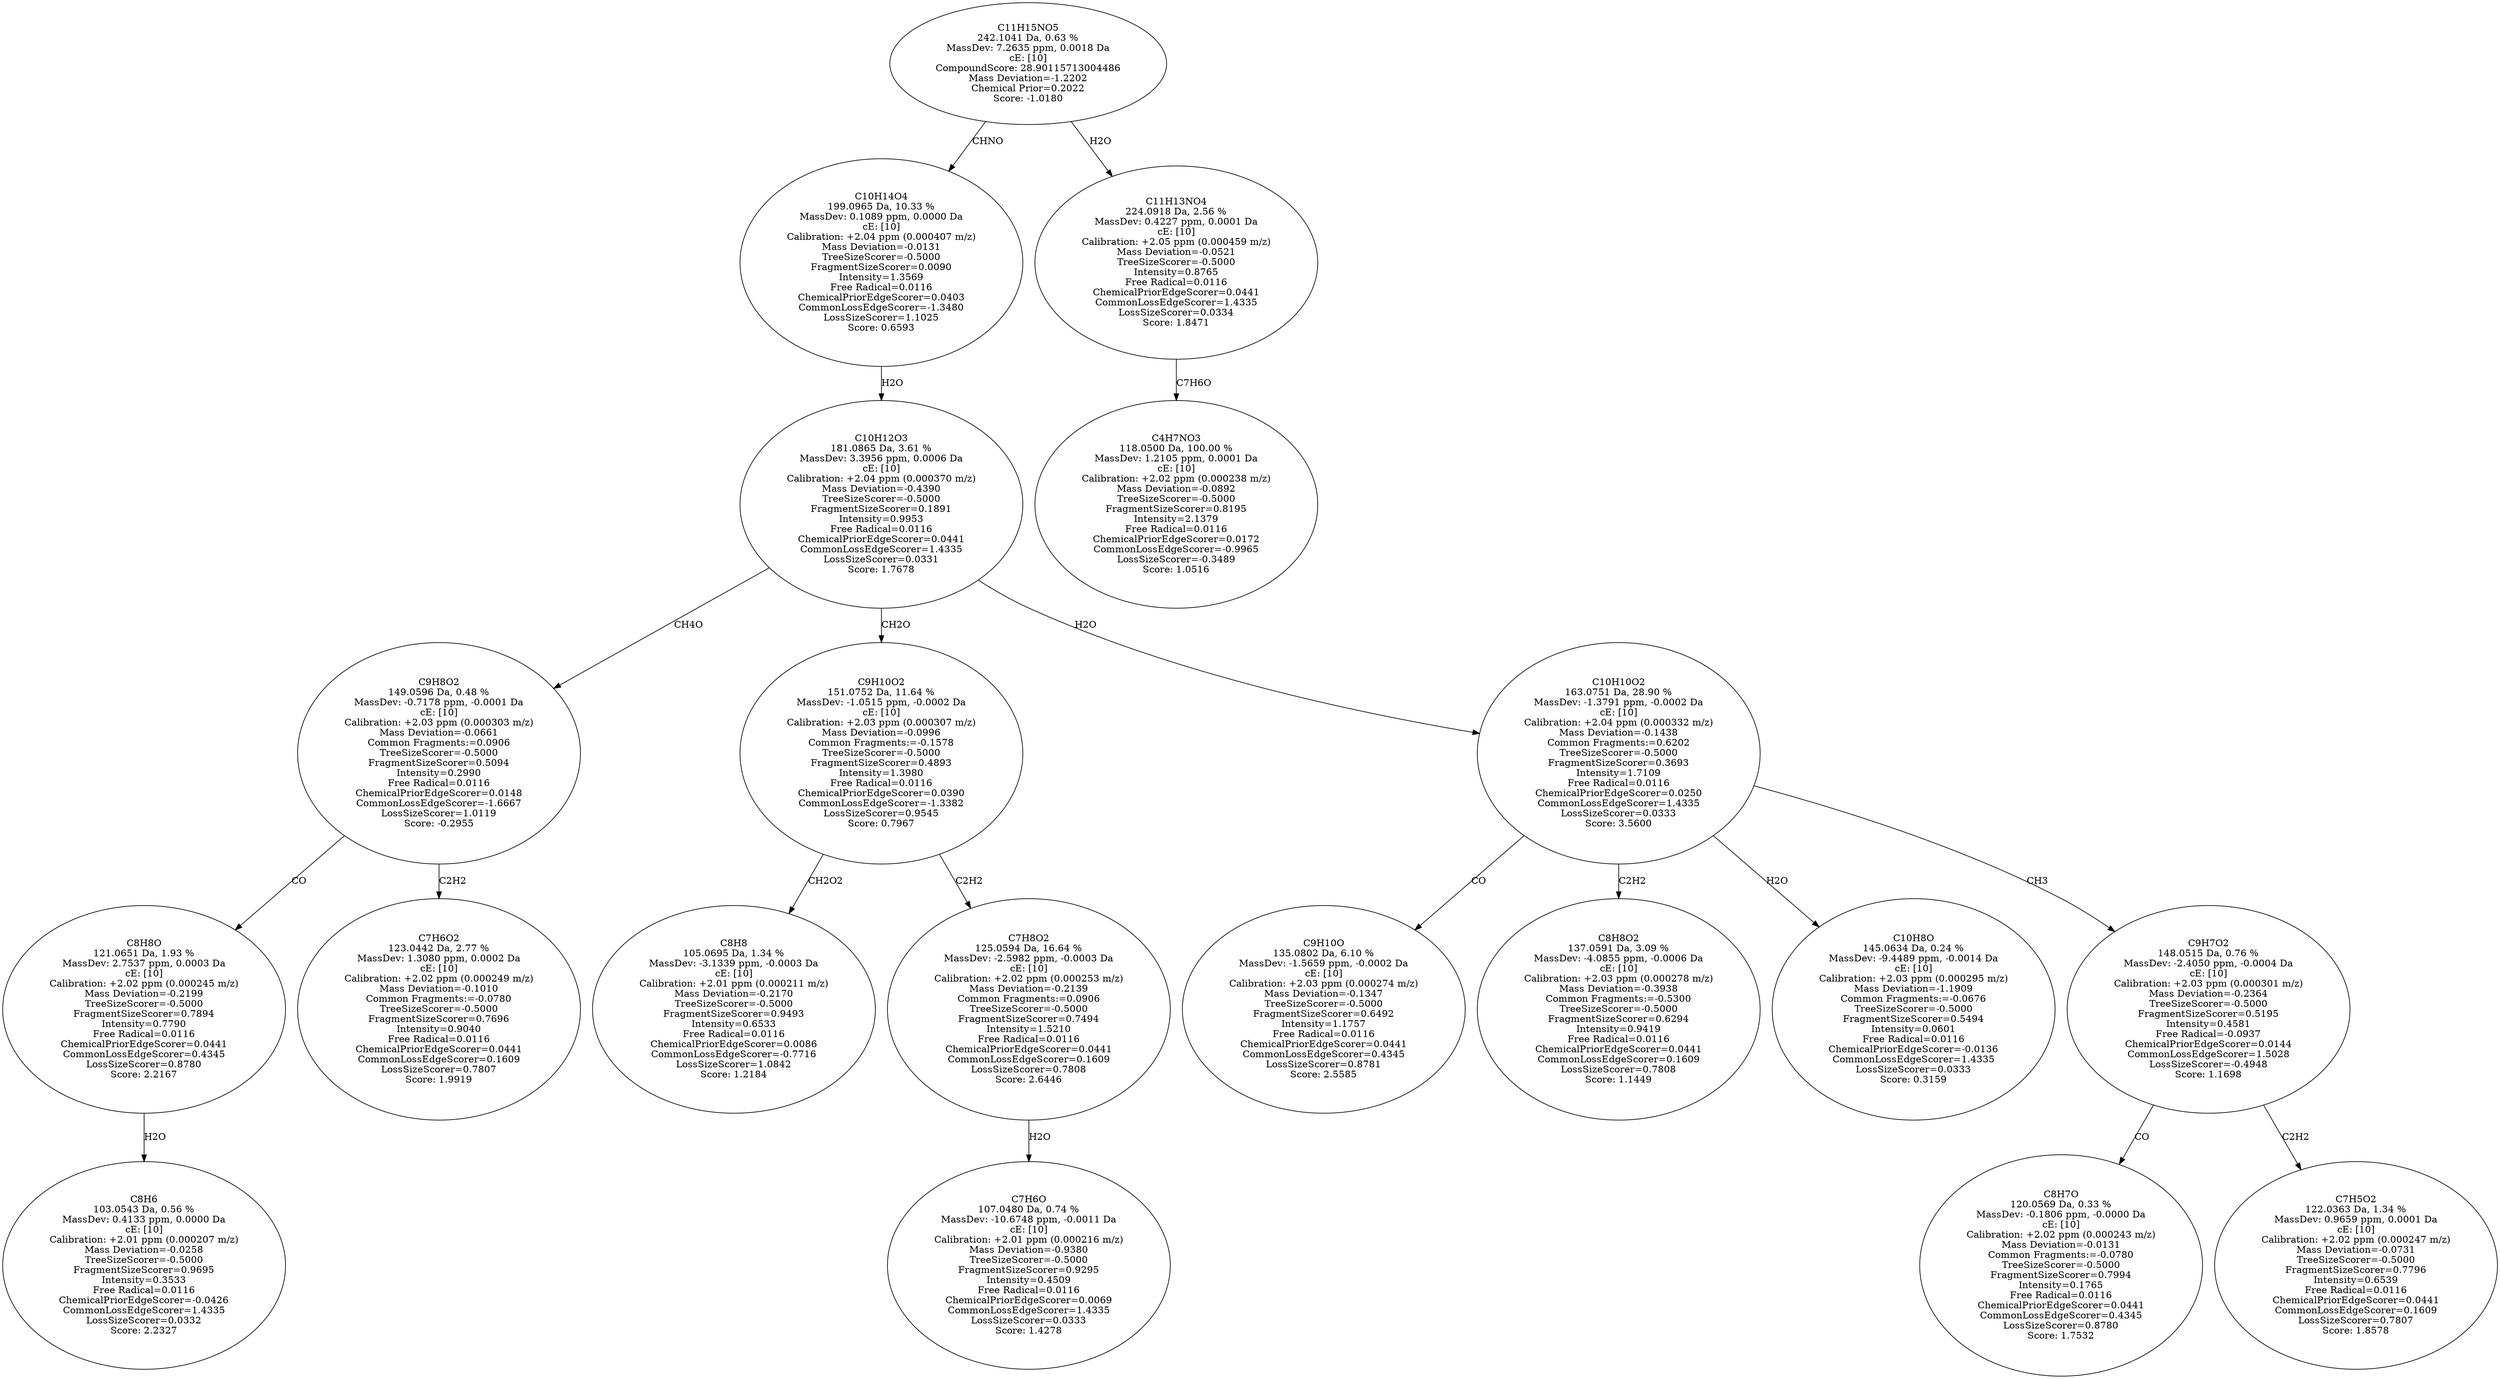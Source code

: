 strict digraph {
v1 [label="C8H6\n103.0543 Da, 0.56 %\nMassDev: 0.4133 ppm, 0.0000 Da\ncE: [10]\nCalibration: +2.01 ppm (0.000207 m/z)\nMass Deviation=-0.0258\nTreeSizeScorer=-0.5000\nFragmentSizeScorer=0.9695\nIntensity=0.3533\nFree Radical=0.0116\nChemicalPriorEdgeScorer=-0.0426\nCommonLossEdgeScorer=1.4335\nLossSizeScorer=0.0332\nScore: 2.2327"];
v2 [label="C8H8O\n121.0651 Da, 1.93 %\nMassDev: 2.7537 ppm, 0.0003 Da\ncE: [10]\nCalibration: +2.02 ppm (0.000245 m/z)\nMass Deviation=-0.2199\nTreeSizeScorer=-0.5000\nFragmentSizeScorer=0.7894\nIntensity=0.7790\nFree Radical=0.0116\nChemicalPriorEdgeScorer=0.0441\nCommonLossEdgeScorer=0.4345\nLossSizeScorer=0.8780\nScore: 2.2167"];
v3 [label="C7H6O2\n123.0442 Da, 2.77 %\nMassDev: 1.3080 ppm, 0.0002 Da\ncE: [10]\nCalibration: +2.02 ppm (0.000249 m/z)\nMass Deviation=-0.1010\nCommon Fragments:=-0.0780\nTreeSizeScorer=-0.5000\nFragmentSizeScorer=0.7696\nIntensity=0.9040\nFree Radical=0.0116\nChemicalPriorEdgeScorer=0.0441\nCommonLossEdgeScorer=0.1609\nLossSizeScorer=0.7807\nScore: 1.9919"];
v4 [label="C9H8O2\n149.0596 Da, 0.48 %\nMassDev: -0.7178 ppm, -0.0001 Da\ncE: [10]\nCalibration: +2.03 ppm (0.000303 m/z)\nMass Deviation=-0.0661\nCommon Fragments:=0.0906\nTreeSizeScorer=-0.5000\nFragmentSizeScorer=0.5094\nIntensity=0.2990\nFree Radical=0.0116\nChemicalPriorEdgeScorer=0.0148\nCommonLossEdgeScorer=-1.6667\nLossSizeScorer=1.0119\nScore: -0.2955"];
v5 [label="C8H8\n105.0695 Da, 1.34 %\nMassDev: -3.1339 ppm, -0.0003 Da\ncE: [10]\nCalibration: +2.01 ppm (0.000211 m/z)\nMass Deviation=-0.2170\nTreeSizeScorer=-0.5000\nFragmentSizeScorer=0.9493\nIntensity=0.6533\nFree Radical=0.0116\nChemicalPriorEdgeScorer=0.0086\nCommonLossEdgeScorer=-0.7716\nLossSizeScorer=1.0842\nScore: 1.2184"];
v6 [label="C7H6O\n107.0480 Da, 0.74 %\nMassDev: -10.6748 ppm, -0.0011 Da\ncE: [10]\nCalibration: +2.01 ppm (0.000216 m/z)\nMass Deviation=-0.9380\nTreeSizeScorer=-0.5000\nFragmentSizeScorer=0.9295\nIntensity=0.4509\nFree Radical=0.0116\nChemicalPriorEdgeScorer=0.0069\nCommonLossEdgeScorer=1.4335\nLossSizeScorer=0.0333\nScore: 1.4278"];
v7 [label="C7H8O2\n125.0594 Da, 16.64 %\nMassDev: -2.5982 ppm, -0.0003 Da\ncE: [10]\nCalibration: +2.02 ppm (0.000253 m/z)\nMass Deviation=-0.2139\nCommon Fragments:=0.0906\nTreeSizeScorer=-0.5000\nFragmentSizeScorer=0.7494\nIntensity=1.5210\nFree Radical=0.0116\nChemicalPriorEdgeScorer=0.0441\nCommonLossEdgeScorer=0.1609\nLossSizeScorer=0.7808\nScore: 2.6446"];
v8 [label="C9H10O2\n151.0752 Da, 11.64 %\nMassDev: -1.0515 ppm, -0.0002 Da\ncE: [10]\nCalibration: +2.03 ppm (0.000307 m/z)\nMass Deviation=-0.0996\nCommon Fragments:=-0.1578\nTreeSizeScorer=-0.5000\nFragmentSizeScorer=0.4893\nIntensity=1.3980\nFree Radical=0.0116\nChemicalPriorEdgeScorer=0.0390\nCommonLossEdgeScorer=-1.3382\nLossSizeScorer=0.9545\nScore: 0.7967"];
v9 [label="C9H10O\n135.0802 Da, 6.10 %\nMassDev: -1.5659 ppm, -0.0002 Da\ncE: [10]\nCalibration: +2.03 ppm (0.000274 m/z)\nMass Deviation=-0.1347\nTreeSizeScorer=-0.5000\nFragmentSizeScorer=0.6492\nIntensity=1.1757\nFree Radical=0.0116\nChemicalPriorEdgeScorer=0.0441\nCommonLossEdgeScorer=0.4345\nLossSizeScorer=0.8781\nScore: 2.5585"];
v10 [label="C8H8O2\n137.0591 Da, 3.09 %\nMassDev: -4.0855 ppm, -0.0006 Da\ncE: [10]\nCalibration: +2.03 ppm (0.000278 m/z)\nMass Deviation=-0.3938\nCommon Fragments:=-0.5300\nTreeSizeScorer=-0.5000\nFragmentSizeScorer=0.6294\nIntensity=0.9419\nFree Radical=0.0116\nChemicalPriorEdgeScorer=0.0441\nCommonLossEdgeScorer=0.1609\nLossSizeScorer=0.7808\nScore: 1.1449"];
v11 [label="C10H8O\n145.0634 Da, 0.24 %\nMassDev: -9.4489 ppm, -0.0014 Da\ncE: [10]\nCalibration: +2.03 ppm (0.000295 m/z)\nMass Deviation=-1.1909\nCommon Fragments:=-0.0676\nTreeSizeScorer=-0.5000\nFragmentSizeScorer=0.5494\nIntensity=0.0601\nFree Radical=0.0116\nChemicalPriorEdgeScorer=-0.0136\nCommonLossEdgeScorer=1.4335\nLossSizeScorer=0.0333\nScore: 0.3159"];
v12 [label="C8H7O\n120.0569 Da, 0.33 %\nMassDev: -0.1806 ppm, -0.0000 Da\ncE: [10]\nCalibration: +2.02 ppm (0.000243 m/z)\nMass Deviation=-0.0131\nCommon Fragments:=-0.0780\nTreeSizeScorer=-0.5000\nFragmentSizeScorer=0.7994\nIntensity=0.1765\nFree Radical=0.0116\nChemicalPriorEdgeScorer=0.0441\nCommonLossEdgeScorer=0.4345\nLossSizeScorer=0.8780\nScore: 1.7532"];
v13 [label="C7H5O2\n122.0363 Da, 1.34 %\nMassDev: 0.9659 ppm, 0.0001 Da\ncE: [10]\nCalibration: +2.02 ppm (0.000247 m/z)\nMass Deviation=-0.0731\nTreeSizeScorer=-0.5000\nFragmentSizeScorer=0.7796\nIntensity=0.6539\nFree Radical=0.0116\nChemicalPriorEdgeScorer=0.0441\nCommonLossEdgeScorer=0.1609\nLossSizeScorer=0.7807\nScore: 1.8578"];
v14 [label="C9H7O2\n148.0515 Da, 0.76 %\nMassDev: -2.4050 ppm, -0.0004 Da\ncE: [10]\nCalibration: +2.03 ppm (0.000301 m/z)\nMass Deviation=-0.2364\nTreeSizeScorer=-0.5000\nFragmentSizeScorer=0.5195\nIntensity=0.4581\nFree Radical=-0.0937\nChemicalPriorEdgeScorer=0.0144\nCommonLossEdgeScorer=1.5028\nLossSizeScorer=-0.4948\nScore: 1.1698"];
v15 [label="C10H10O2\n163.0751 Da, 28.90 %\nMassDev: -1.3791 ppm, -0.0002 Da\ncE: [10]\nCalibration: +2.04 ppm (0.000332 m/z)\nMass Deviation=-0.1438\nCommon Fragments:=0.6202\nTreeSizeScorer=-0.5000\nFragmentSizeScorer=0.3693\nIntensity=1.7109\nFree Radical=0.0116\nChemicalPriorEdgeScorer=0.0250\nCommonLossEdgeScorer=1.4335\nLossSizeScorer=0.0333\nScore: 3.5600"];
v16 [label="C10H12O3\n181.0865 Da, 3.61 %\nMassDev: 3.3956 ppm, 0.0006 Da\ncE: [10]\nCalibration: +2.04 ppm (0.000370 m/z)\nMass Deviation=-0.4390\nTreeSizeScorer=-0.5000\nFragmentSizeScorer=0.1891\nIntensity=0.9953\nFree Radical=0.0116\nChemicalPriorEdgeScorer=0.0441\nCommonLossEdgeScorer=1.4335\nLossSizeScorer=0.0331\nScore: 1.7678"];
v17 [label="C10H14O4\n199.0965 Da, 10.33 %\nMassDev: 0.1089 ppm, 0.0000 Da\ncE: [10]\nCalibration: +2.04 ppm (0.000407 m/z)\nMass Deviation=-0.0131\nTreeSizeScorer=-0.5000\nFragmentSizeScorer=0.0090\nIntensity=1.3569\nFree Radical=0.0116\nChemicalPriorEdgeScorer=0.0403\nCommonLossEdgeScorer=-1.3480\nLossSizeScorer=1.1025\nScore: 0.6593"];
v18 [label="C4H7NO3\n118.0500 Da, 100.00 %\nMassDev: 1.2105 ppm, 0.0001 Da\ncE: [10]\nCalibration: +2.02 ppm (0.000238 m/z)\nMass Deviation=-0.0892\nTreeSizeScorer=-0.5000\nFragmentSizeScorer=0.8195\nIntensity=2.1379\nFree Radical=0.0116\nChemicalPriorEdgeScorer=0.0172\nCommonLossEdgeScorer=-0.9965\nLossSizeScorer=-0.3489\nScore: 1.0516"];
v19 [label="C11H13NO4\n224.0918 Da, 2.56 %\nMassDev: 0.4227 ppm, 0.0001 Da\ncE: [10]\nCalibration: +2.05 ppm (0.000459 m/z)\nMass Deviation=-0.0521\nTreeSizeScorer=-0.5000\nIntensity=0.8765\nFree Radical=0.0116\nChemicalPriorEdgeScorer=0.0441\nCommonLossEdgeScorer=1.4335\nLossSizeScorer=0.0334\nScore: 1.8471"];
v20 [label="C11H15NO5\n242.1041 Da, 0.63 %\nMassDev: 7.2635 ppm, 0.0018 Da\ncE: [10]\nCompoundScore: 28.90115713004486\nMass Deviation=-1.2202\nChemical Prior=0.2022\nScore: -1.0180"];
v2 -> v1 [label="H2O"];
v4 -> v2 [label="CO"];
v4 -> v3 [label="C2H2"];
v16 -> v4 [label="CH4O"];
v8 -> v5 [label="CH2O2"];
v7 -> v6 [label="H2O"];
v8 -> v7 [label="C2H2"];
v16 -> v8 [label="CH2O"];
v15 -> v9 [label="CO"];
v15 -> v10 [label="C2H2"];
v15 -> v11 [label="H2O"];
v14 -> v12 [label="CO"];
v14 -> v13 [label="C2H2"];
v15 -> v14 [label="CH3"];
v16 -> v15 [label="H2O"];
v17 -> v16 [label="H2O"];
v20 -> v17 [label="CHNO"];
v19 -> v18 [label="C7H6O"];
v20 -> v19 [label="H2O"];
}